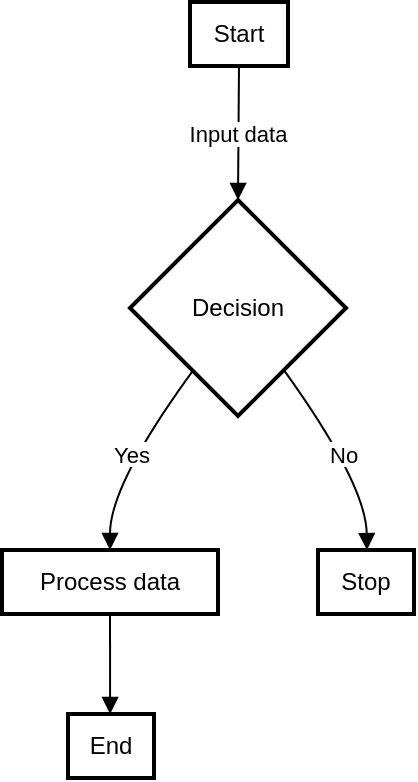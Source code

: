 <mxfile version="24.7.6">
  <diagram name="Page-1" id="nmbwLZTsiF6mfS093YFC">
    <mxGraphModel dx="2214" dy="1859" grid="1" gridSize="10" guides="1" tooltips="1" connect="1" arrows="1" fold="1" page="1" pageScale="1" pageWidth="850" pageHeight="1100" math="0" shadow="0">
      <root>
        <mxCell id="0" />
        <mxCell id="1" parent="0" />
        <mxCell id="2" value="Start" style="whiteSpace=wrap;strokeWidth=2;" parent="1" vertex="1">
          <mxGeometry x="94" width="49" height="32" as="geometry" />
        </mxCell>
        <mxCell id="3" value="Decision" style="rhombus;strokeWidth=2;whiteSpace=wrap;" parent="1" vertex="1">
          <mxGeometry x="64" y="99" width="108" height="108" as="geometry" />
        </mxCell>
        <mxCell id="4" value="Process data" style="whiteSpace=wrap;strokeWidth=2;" parent="1" vertex="1">
          <mxGeometry y="274" width="108" height="32" as="geometry" />
        </mxCell>
        <mxCell id="5" value="End" style="whiteSpace=wrap;strokeWidth=2;" parent="1" vertex="1">
          <mxGeometry x="33" y="356" width="43" height="32" as="geometry" />
        </mxCell>
        <mxCell id="6" value="Stop" style="whiteSpace=wrap;strokeWidth=2;" parent="1" vertex="1">
          <mxGeometry x="158" y="274" width="48" height="32" as="geometry" />
        </mxCell>
        <mxCell id="7" value="Input data" style="curved=1;startArrow=none;endArrow=block;exitX=0.5;exitY=1;entryX=0.5;entryY=0;" parent="1" source="2" target="3" edge="1">
          <mxGeometry relative="1" as="geometry">
            <Array as="points" />
          </mxGeometry>
        </mxCell>
        <mxCell id="8" value="Yes" style="curved=1;startArrow=none;endArrow=block;exitX=0.14;exitY=1;entryX=0.5;entryY=0.01;" parent="1" source="3" target="4" edge="1">
          <mxGeometry relative="1" as="geometry">
            <Array as="points">
              <mxPoint x="54" y="241" />
            </Array>
          </mxGeometry>
        </mxCell>
        <mxCell id="9" value="" style="curved=1;startArrow=none;endArrow=block;exitX=0.5;exitY=1.01;entryX=0.49;entryY=0.01;" parent="1" source="4" target="5" edge="1">
          <mxGeometry relative="1" as="geometry">
            <Array as="points" />
          </mxGeometry>
        </mxCell>
        <mxCell id="10" value="No" style="curved=1;startArrow=none;endArrow=block;exitX=0.87;exitY=1;entryX=0.51;entryY=0.01;" parent="1" source="3" target="6" edge="1">
          <mxGeometry relative="1" as="geometry">
            <Array as="points">
              <mxPoint x="182" y="241" />
            </Array>
          </mxGeometry>
        </mxCell>
        <mxCell id="iikdVHqPuDTkBYgfwAKx-10" value="&#xa;  &#xa;    &lt;title&gt;Conversation Summary&lt;/title&gt;&#xa;    &#xa;      &lt;title&gt;Introduction to User’s Needs and Goals&lt;/title&gt;&#xa;      &#xa;        &#xa;          &#xa;            &lt;title&gt;Re-establishing contact with leads, leveraging AI, and potentially commercializing as SaaS&lt;/title&gt;&#xa;          &#xa;        &#xa;      &#xa;    &#xa;    &#xa;      &lt;title&gt;Discussing Vapi, SalesGPT, and Tools&lt;/title&gt;&#xa;      &#xa;        &#xa;          &#xa;            &lt;title&gt;Vapi for voice interactions, SalesGPT for sales automation, integrating Whisper, Coqui, Tesseract, and OpenCV&lt;/title&gt;&#xa;          &#xa;        &#xa;      &#xa;    &#xa;    &#xa;      &lt;title&gt;Implementing Vapi with PBX Systems&lt;/title&gt;&#xa;      &#xa;        &#xa;          &#xa;            &lt;title&gt;Setting up infrastructure, developing conversational AI, PBX integration, real-time audio processing&lt;/title&gt;&#xa;          &#xa;        &#xa;      &#xa;    &#xa;    &#xa;      &lt;title&gt;Advanced Semantic Interpretation of GUI Actions&lt;/title&gt;&#xa;      &#xa;        &#xa;          &#xa;            &lt;title&gt;Using OCR, computer vision, and LLMs for extracting and analyzing information from screencasts, creating documentation, and enhancing accuracy&lt;/title&gt;&#xa;          &#xa;        &#xa;      &#xa;    &#xa;    &#xa;      &lt;title&gt;Idea for a Unique SaaS Product&lt;/title&gt;&#xa;      &#xa;        &#xa;          &#xa;            &lt;title&gt;Focusing on semantic interpretation of GUI actions, leveraging advanced models, interactive learning, context-aware interpretation&lt;/title&gt;&#xa;          &#xa;        &#xa;      &#xa;    &#xa;    &#xa;      &lt;title&gt;Developing Tracknet-Based Squash App&lt;/title&gt;&#xa;      &#xa;        &#xa;          &#xa;            &lt;title&gt;Potential technologies, challenges, and branching ideas&lt;/title&gt;&#xa;          &#xa;        &#xa;      &#xa;    &#xa;  &#xa;" style="text;whiteSpace=wrap;html=1;" vertex="1" parent="1">
          <mxGeometry width="30" height="50" as="geometry" />
        </mxCell>
      </root>
    </mxGraphModel>
  </diagram>
</mxfile>
